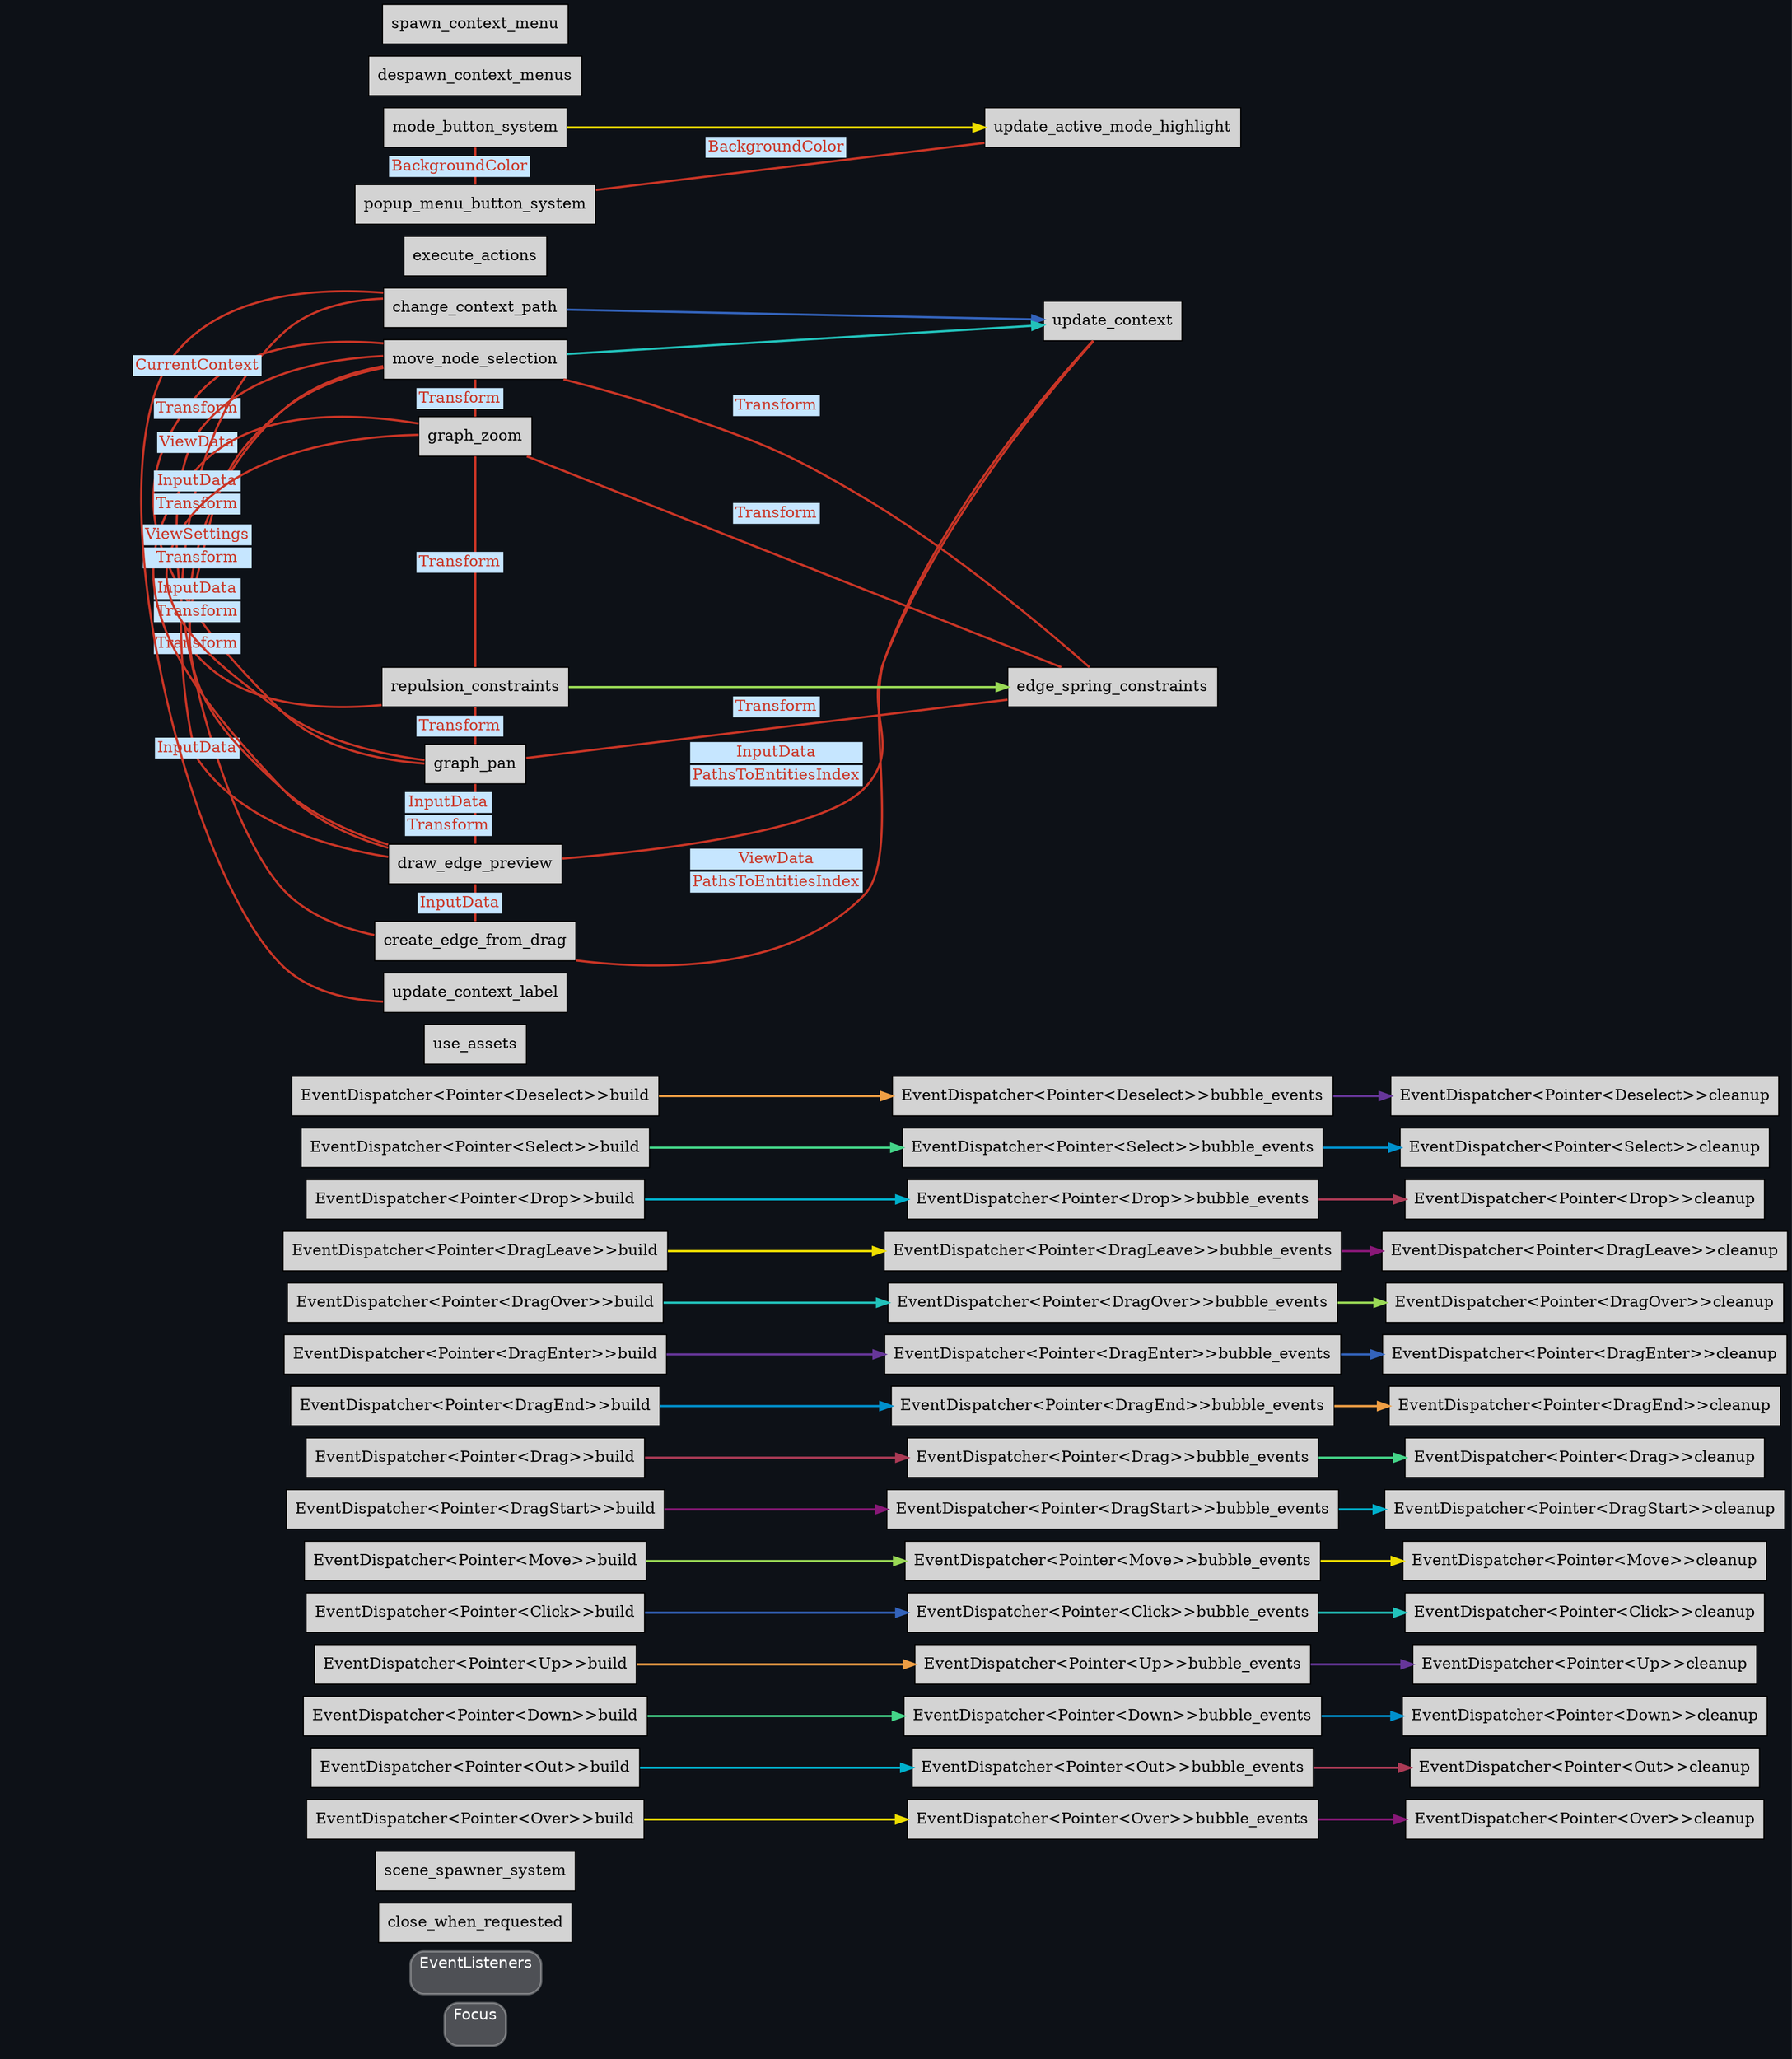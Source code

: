 digraph "" {
	"compound"="true";
	"splines"="spline";
	"rankdir"="LR";
	"bgcolor"="#0d1117";
	"fontname"="Helvetica";
	"nodesep"="0.15";
	edge ["penwidth"="2"];
	node ["shape"="box", "style"="filled"];
	subgraph "clusternode_Set(2)" {
		"style"="rounded,filled";
		"label"="Focus";
		"tooltip"="Focus";
		"fillcolor"="#ffffff44";
		"fontcolor"="#ffffff";
		"color"="#ffffff50";
		"penwidth"="2";
		"set_marker_node_Set(2)" ["style"="invis", "label"="", "height"="0", "shape"="point"]
	}
	
	subgraph "clusternode_Set(42)" {
		"style"="rounded,filled";
		"label"="EventListeners";
		"tooltip"="EventListeners";
		"fillcolor"="#ffffff44";
		"fontcolor"="#ffffff";
		"color"="#ffffff50";
		"penwidth"="2";
		"set_marker_node_Set(42)" ["style"="invis", "label"="", "height"="0", "shape"="point"]
	}
	
	"node_System(0)" ["label"="close_when_requested", "tooltip"="bevy_window::system::close_when_requested"]
	"node_System(1)" ["label"="scene_spawner_system", "tooltip"="bevy_scene::scene_spawner::scene_spawner_system"]
	"node_System(2)" ["label"="EventDispatcher<Pointer<Over>>build", "tooltip"="bevy_eventlistener_core::event_dispatcher::EventDispatcher<bevy_picking_core::events::Pointer<bevy_picking_core::events::Over>>::build"]
	"node_System(3)" ["label"="EventDispatcher<Pointer<Over>>bubble_events", "tooltip"="bevy_eventlistener_core::event_dispatcher::EventDispatcher<bevy_picking_core::events::Pointer<bevy_picking_core::events::Over>>::bubble_events"]
	"node_System(4)" ["label"="EventDispatcher<Pointer<Over>>cleanup", "tooltip"="bevy_eventlistener_core::event_dispatcher::EventDispatcher<bevy_picking_core::events::Pointer<bevy_picking_core::events::Over>>::cleanup"]
	"node_System(5)" ["label"="EventDispatcher<Pointer<Out>>build", "tooltip"="bevy_eventlistener_core::event_dispatcher::EventDispatcher<bevy_picking_core::events::Pointer<bevy_picking_core::events::Out>>::build"]
	"node_System(6)" ["label"="EventDispatcher<Pointer<Out>>bubble_events", "tooltip"="bevy_eventlistener_core::event_dispatcher::EventDispatcher<bevy_picking_core::events::Pointer<bevy_picking_core::events::Out>>::bubble_events"]
	"node_System(7)" ["label"="EventDispatcher<Pointer<Out>>cleanup", "tooltip"="bevy_eventlistener_core::event_dispatcher::EventDispatcher<bevy_picking_core::events::Pointer<bevy_picking_core::events::Out>>::cleanup"]
	"node_System(8)" ["label"="EventDispatcher<Pointer<Down>>build", "tooltip"="bevy_eventlistener_core::event_dispatcher::EventDispatcher<bevy_picking_core::events::Pointer<bevy_picking_core::events::Down>>::build"]
	"node_System(9)" ["label"="EventDispatcher<Pointer<Down>>bubble_events", "tooltip"="bevy_eventlistener_core::event_dispatcher::EventDispatcher<bevy_picking_core::events::Pointer<bevy_picking_core::events::Down>>::bubble_events"]
	"node_System(10)" ["label"="EventDispatcher<Pointer<Down>>cleanup", "tooltip"="bevy_eventlistener_core::event_dispatcher::EventDispatcher<bevy_picking_core::events::Pointer<bevy_picking_core::events::Down>>::cleanup"]
	"node_System(11)" ["label"="EventDispatcher<Pointer<Up>>build", "tooltip"="bevy_eventlistener_core::event_dispatcher::EventDispatcher<bevy_picking_core::events::Pointer<bevy_picking_core::events::Up>>::build"]
	"node_System(12)" ["label"="EventDispatcher<Pointer<Up>>bubble_events", "tooltip"="bevy_eventlistener_core::event_dispatcher::EventDispatcher<bevy_picking_core::events::Pointer<bevy_picking_core::events::Up>>::bubble_events"]
	"node_System(13)" ["label"="EventDispatcher<Pointer<Up>>cleanup", "tooltip"="bevy_eventlistener_core::event_dispatcher::EventDispatcher<bevy_picking_core::events::Pointer<bevy_picking_core::events::Up>>::cleanup"]
	"node_System(14)" ["label"="EventDispatcher<Pointer<Click>>build", "tooltip"="bevy_eventlistener_core::event_dispatcher::EventDispatcher<bevy_picking_core::events::Pointer<bevy_picking_core::events::Click>>::build"]
	"node_System(15)" ["label"="EventDispatcher<Pointer<Click>>bubble_events", "tooltip"="bevy_eventlistener_core::event_dispatcher::EventDispatcher<bevy_picking_core::events::Pointer<bevy_picking_core::events::Click>>::bubble_events"]
	"node_System(16)" ["label"="EventDispatcher<Pointer<Click>>cleanup", "tooltip"="bevy_eventlistener_core::event_dispatcher::EventDispatcher<bevy_picking_core::events::Pointer<bevy_picking_core::events::Click>>::cleanup"]
	"node_System(17)" ["label"="EventDispatcher<Pointer<Move>>build", "tooltip"="bevy_eventlistener_core::event_dispatcher::EventDispatcher<bevy_picking_core::events::Pointer<bevy_picking_core::events::Move>>::build"]
	"node_System(18)" ["label"="EventDispatcher<Pointer<Move>>bubble_events", "tooltip"="bevy_eventlistener_core::event_dispatcher::EventDispatcher<bevy_picking_core::events::Pointer<bevy_picking_core::events::Move>>::bubble_events"]
	"node_System(19)" ["label"="EventDispatcher<Pointer<Move>>cleanup", "tooltip"="bevy_eventlistener_core::event_dispatcher::EventDispatcher<bevy_picking_core::events::Pointer<bevy_picking_core::events::Move>>::cleanup"]
	"node_System(20)" ["label"="EventDispatcher<Pointer<DragStart>>build", "tooltip"="bevy_eventlistener_core::event_dispatcher::EventDispatcher<bevy_picking_core::events::Pointer<bevy_picking_core::events::DragStart>>::build"]
	"node_System(21)" ["label"="EventDispatcher<Pointer<DragStart>>bubble_events", "tooltip"="bevy_eventlistener_core::event_dispatcher::EventDispatcher<bevy_picking_core::events::Pointer<bevy_picking_core::events::DragStart>>::bubble_events"]
	"node_System(22)" ["label"="EventDispatcher<Pointer<DragStart>>cleanup", "tooltip"="bevy_eventlistener_core::event_dispatcher::EventDispatcher<bevy_picking_core::events::Pointer<bevy_picking_core::events::DragStart>>::cleanup"]
	"node_System(23)" ["label"="EventDispatcher<Pointer<Drag>>build", "tooltip"="bevy_eventlistener_core::event_dispatcher::EventDispatcher<bevy_picking_core::events::Pointer<bevy_picking_core::events::Drag>>::build"]
	"node_System(24)" ["label"="EventDispatcher<Pointer<Drag>>bubble_events", "tooltip"="bevy_eventlistener_core::event_dispatcher::EventDispatcher<bevy_picking_core::events::Pointer<bevy_picking_core::events::Drag>>::bubble_events"]
	"node_System(25)" ["label"="EventDispatcher<Pointer<Drag>>cleanup", "tooltip"="bevy_eventlistener_core::event_dispatcher::EventDispatcher<bevy_picking_core::events::Pointer<bevy_picking_core::events::Drag>>::cleanup"]
	"node_System(26)" ["label"="EventDispatcher<Pointer<DragEnd>>build", "tooltip"="bevy_eventlistener_core::event_dispatcher::EventDispatcher<bevy_picking_core::events::Pointer<bevy_picking_core::events::DragEnd>>::build"]
	"node_System(27)" ["label"="EventDispatcher<Pointer<DragEnd>>bubble_events", "tooltip"="bevy_eventlistener_core::event_dispatcher::EventDispatcher<bevy_picking_core::events::Pointer<bevy_picking_core::events::DragEnd>>::bubble_events"]
	"node_System(28)" ["label"="EventDispatcher<Pointer<DragEnd>>cleanup", "tooltip"="bevy_eventlistener_core::event_dispatcher::EventDispatcher<bevy_picking_core::events::Pointer<bevy_picking_core::events::DragEnd>>::cleanup"]
	"node_System(29)" ["label"="EventDispatcher<Pointer<DragEnter>>build", "tooltip"="bevy_eventlistener_core::event_dispatcher::EventDispatcher<bevy_picking_core::events::Pointer<bevy_picking_core::events::DragEnter>>::build"]
	"node_System(30)" ["label"="EventDispatcher<Pointer<DragEnter>>bubble_events", "tooltip"="bevy_eventlistener_core::event_dispatcher::EventDispatcher<bevy_picking_core::events::Pointer<bevy_picking_core::events::DragEnter>>::bubble_events"]
	"node_System(31)" ["label"="EventDispatcher<Pointer<DragEnter>>cleanup", "tooltip"="bevy_eventlistener_core::event_dispatcher::EventDispatcher<bevy_picking_core::events::Pointer<bevy_picking_core::events::DragEnter>>::cleanup"]
	"node_System(32)" ["label"="EventDispatcher<Pointer<DragOver>>build", "tooltip"="bevy_eventlistener_core::event_dispatcher::EventDispatcher<bevy_picking_core::events::Pointer<bevy_picking_core::events::DragOver>>::build"]
	"node_System(33)" ["label"="EventDispatcher<Pointer<DragOver>>bubble_events", "tooltip"="bevy_eventlistener_core::event_dispatcher::EventDispatcher<bevy_picking_core::events::Pointer<bevy_picking_core::events::DragOver>>::bubble_events"]
	"node_System(34)" ["label"="EventDispatcher<Pointer<DragOver>>cleanup", "tooltip"="bevy_eventlistener_core::event_dispatcher::EventDispatcher<bevy_picking_core::events::Pointer<bevy_picking_core::events::DragOver>>::cleanup"]
	"node_System(35)" ["label"="EventDispatcher<Pointer<DragLeave>>build", "tooltip"="bevy_eventlistener_core::event_dispatcher::EventDispatcher<bevy_picking_core::events::Pointer<bevy_picking_core::events::DragLeave>>::build"]
	"node_System(36)" ["label"="EventDispatcher<Pointer<DragLeave>>bubble_events", "tooltip"="bevy_eventlistener_core::event_dispatcher::EventDispatcher<bevy_picking_core::events::Pointer<bevy_picking_core::events::DragLeave>>::bubble_events"]
	"node_System(37)" ["label"="EventDispatcher<Pointer<DragLeave>>cleanup", "tooltip"="bevy_eventlistener_core::event_dispatcher::EventDispatcher<bevy_picking_core::events::Pointer<bevy_picking_core::events::DragLeave>>::cleanup"]
	"node_System(38)" ["label"="EventDispatcher<Pointer<Drop>>build", "tooltip"="bevy_eventlistener_core::event_dispatcher::EventDispatcher<bevy_picking_core::events::Pointer<bevy_picking_core::events::Drop>>::build"]
	"node_System(39)" ["label"="EventDispatcher<Pointer<Drop>>bubble_events", "tooltip"="bevy_eventlistener_core::event_dispatcher::EventDispatcher<bevy_picking_core::events::Pointer<bevy_picking_core::events::Drop>>::bubble_events"]
	"node_System(40)" ["label"="EventDispatcher<Pointer<Drop>>cleanup", "tooltip"="bevy_eventlistener_core::event_dispatcher::EventDispatcher<bevy_picking_core::events::Pointer<bevy_picking_core::events::Drop>>::cleanup"]
	"node_System(41)" ["label"="EventDispatcher<Pointer<Select>>build", "tooltip"="bevy_eventlistener_core::event_dispatcher::EventDispatcher<bevy_picking_core::events::Pointer<bevy_picking_selection::Select>>::build"]
	"node_System(42)" ["label"="EventDispatcher<Pointer<Select>>bubble_events", "tooltip"="bevy_eventlistener_core::event_dispatcher::EventDispatcher<bevy_picking_core::events::Pointer<bevy_picking_selection::Select>>::bubble_events"]
	"node_System(43)" ["label"="EventDispatcher<Pointer<Select>>cleanup", "tooltip"="bevy_eventlistener_core::event_dispatcher::EventDispatcher<bevy_picking_core::events::Pointer<bevy_picking_selection::Select>>::cleanup"]
	"node_System(44)" ["label"="EventDispatcher<Pointer<Deselect>>build", "tooltip"="bevy_eventlistener_core::event_dispatcher::EventDispatcher<bevy_picking_core::events::Pointer<bevy_picking_selection::Deselect>>::build"]
	"node_System(45)" ["label"="EventDispatcher<Pointer<Deselect>>bubble_events", "tooltip"="bevy_eventlistener_core::event_dispatcher::EventDispatcher<bevy_picking_core::events::Pointer<bevy_picking_selection::Deselect>>::bubble_events"]
	"node_System(46)" ["label"="EventDispatcher<Pointer<Deselect>>cleanup", "tooltip"="bevy_eventlistener_core::event_dispatcher::EventDispatcher<bevy_picking_core::events::Pointer<bevy_picking_selection::Deselect>>::cleanup"]
	"node_System(47)" ["label"="use_assets", "tooltip"="karta::vault::use_assets"]
	"node_System(48)" ["label"="change_context_path", "tooltip"="karta::modes::state::change_context_path"]
	"node_System(49)" ["label"="move_node_selection", "tooltip"="karta::modes::move::move_node_selection"]
	"node_System(50)" ["label"="create_edge_from_drag", "tooltip"="karta::modes::edges::create_edge_from_drag"]
	"node_System(51)" ["label"="draw_edge_preview", "tooltip"="karta::modes::edges::draw_edge_preview"]
	"node_System(52)" ["label"="execute_actions", "tooltip"="karta::actions::execute_actions"]
	"node_System(53)" ["label"="graph_zoom", "tooltip"="karta::graph::graph_cam::graph_zoom"]
	"node_System(54)" ["label"="graph_pan", "tooltip"="karta::graph::graph_cam::graph_pan"]
	"node_System(55)" ["label"="update_context", "tooltip"="karta::graph::context::update_context"]
	"node_System(56)" ["label"="repulsion_constraints", "tooltip"="karta::graph::node_types::forces::repulsion_constraints"]
	"node_System(57)" ["label"="edge_spring_constraints", "tooltip"="karta::graph::node_types::forces::edge_spring_constraints"]
	"node_System(58)" ["label"="update_context_label", "tooltip"="karta::ui::update_context_label"]
	"node_System(59)" ["label"="mode_button_system", "tooltip"="karta::ui::mode_menu::mode_button_system"]
	"node_System(60)" ["label"="update_active_mode_highlight", "tooltip"="karta::ui::mode_menu::update_active_mode_highlight"]
	"node_System(61)" ["label"="popup_menu_button_system", "tooltip"="karta::ui::context_menu::popup_menu_button_system"]
	"node_System(62)" ["label"="despawn_context_menus", "tooltip"="karta::ui::context_menu::despawn_context_menus"]
	"node_System(63)" ["label"="spawn_context_menu", "tooltip"="karta::ui::context_menu::spawn_context_menu"]
	"node_System(2)" -> "node_System(3)" ["lhead"="", "ltail"="", "tooltip"="EventDispatcher<Pointer<Over>>build → EventDispatcher<Pointer<Over>>bubble_events", "color"="#eede00"]
	"node_System(3)" -> "node_System(4)" ["lhead"="", "ltail"="", "tooltip"="EventDispatcher<Pointer<Over>>bubble_events → EventDispatcher<Pointer<Over>>cleanup", "color"="#881877"]
	"node_System(5)" -> "node_System(6)" ["lhead"="", "ltail"="", "tooltip"="EventDispatcher<Pointer<Out>>build → EventDispatcher<Pointer<Out>>bubble_events", "color"="#00b0cc"]
	"node_System(6)" -> "node_System(7)" ["lhead"="", "ltail"="", "tooltip"="EventDispatcher<Pointer<Out>>bubble_events → EventDispatcher<Pointer<Out>>cleanup", "color"="#aa3a55"]
	"node_System(8)" -> "node_System(9)" ["lhead"="", "ltail"="", "tooltip"="EventDispatcher<Pointer<Down>>build → EventDispatcher<Pointer<Down>>bubble_events", "color"="#44d488"]
	"node_System(9)" -> "node_System(10)" ["lhead"="", "ltail"="", "tooltip"="EventDispatcher<Pointer<Down>>bubble_events → EventDispatcher<Pointer<Down>>cleanup", "color"="#0090cc"]
	"node_System(11)" -> "node_System(12)" ["lhead"="", "ltail"="", "tooltip"="EventDispatcher<Pointer<Up>>build → EventDispatcher<Pointer<Up>>bubble_events", "color"="#ee9e44"]
	"node_System(12)" -> "node_System(13)" ["lhead"="", "ltail"="", "tooltip"="EventDispatcher<Pointer<Up>>bubble_events → EventDispatcher<Pointer<Up>>cleanup", "color"="#663699"]
	"node_System(14)" -> "node_System(15)" ["lhead"="", "ltail"="", "tooltip"="EventDispatcher<Pointer<Click>>build → EventDispatcher<Pointer<Click>>bubble_events", "color"="#3363bb"]
	"node_System(15)" -> "node_System(16)" ["lhead"="", "ltail"="", "tooltip"="EventDispatcher<Pointer<Click>>bubble_events → EventDispatcher<Pointer<Click>>cleanup", "color"="#22c2bb"]
	"node_System(17)" -> "node_System(18)" ["lhead"="", "ltail"="", "tooltip"="EventDispatcher<Pointer<Move>>build → EventDispatcher<Pointer<Move>>bubble_events", "color"="#99d955"]
	"node_System(18)" -> "node_System(19)" ["lhead"="", "ltail"="", "tooltip"="EventDispatcher<Pointer<Move>>bubble_events → EventDispatcher<Pointer<Move>>cleanup", "color"="#eede00"]
	"node_System(20)" -> "node_System(21)" ["lhead"="", "ltail"="", "tooltip"="EventDispatcher<Pointer<DragStart>>build → EventDispatcher<Pointer<DragStart>>bubble_events", "color"="#881877"]
	"node_System(21)" -> "node_System(22)" ["lhead"="", "ltail"="", "tooltip"="EventDispatcher<Pointer<DragStart>>bubble_events → EventDispatcher<Pointer<DragStart>>cleanup", "color"="#00b0cc"]
	"node_System(23)" -> "node_System(24)" ["lhead"="", "ltail"="", "tooltip"="EventDispatcher<Pointer<Drag>>build → EventDispatcher<Pointer<Drag>>bubble_events", "color"="#aa3a55"]
	"node_System(24)" -> "node_System(25)" ["lhead"="", "ltail"="", "tooltip"="EventDispatcher<Pointer<Drag>>bubble_events → EventDispatcher<Pointer<Drag>>cleanup", "color"="#44d488"]
	"node_System(26)" -> "node_System(27)" ["lhead"="", "ltail"="", "tooltip"="EventDispatcher<Pointer<DragEnd>>build → EventDispatcher<Pointer<DragEnd>>bubble_events", "color"="#0090cc"]
	"node_System(27)" -> "node_System(28)" ["lhead"="", "ltail"="", "tooltip"="EventDispatcher<Pointer<DragEnd>>bubble_events → EventDispatcher<Pointer<DragEnd>>cleanup", "color"="#ee9e44"]
	"node_System(29)" -> "node_System(30)" ["lhead"="", "ltail"="", "tooltip"="EventDispatcher<Pointer<DragEnter>>build → EventDispatcher<Pointer<DragEnter>>bubble_events", "color"="#663699"]
	"node_System(30)" -> "node_System(31)" ["lhead"="", "ltail"="", "tooltip"="EventDispatcher<Pointer<DragEnter>>bubble_events → EventDispatcher<Pointer<DragEnter>>cleanup", "color"="#3363bb"]
	"node_System(32)" -> "node_System(33)" ["lhead"="", "ltail"="", "tooltip"="EventDispatcher<Pointer<DragOver>>build → EventDispatcher<Pointer<DragOver>>bubble_events", "color"="#22c2bb"]
	"node_System(33)" -> "node_System(34)" ["lhead"="", "ltail"="", "tooltip"="EventDispatcher<Pointer<DragOver>>bubble_events → EventDispatcher<Pointer<DragOver>>cleanup", "color"="#99d955"]
	"node_System(35)" -> "node_System(36)" ["lhead"="", "ltail"="", "tooltip"="EventDispatcher<Pointer<DragLeave>>build → EventDispatcher<Pointer<DragLeave>>bubble_events", "color"="#eede00"]
	"node_System(36)" -> "node_System(37)" ["lhead"="", "ltail"="", "tooltip"="EventDispatcher<Pointer<DragLeave>>bubble_events → EventDispatcher<Pointer<DragLeave>>cleanup", "color"="#881877"]
	"node_System(38)" -> "node_System(39)" ["lhead"="", "ltail"="", "tooltip"="EventDispatcher<Pointer<Drop>>build → EventDispatcher<Pointer<Drop>>bubble_events", "color"="#00b0cc"]
	"node_System(39)" -> "node_System(40)" ["lhead"="", "ltail"="", "tooltip"="EventDispatcher<Pointer<Drop>>bubble_events → EventDispatcher<Pointer<Drop>>cleanup", "color"="#aa3a55"]
	"node_System(41)" -> "node_System(42)" ["lhead"="", "ltail"="", "tooltip"="EventDispatcher<Pointer<Select>>build → EventDispatcher<Pointer<Select>>bubble_events", "color"="#44d488"]
	"node_System(42)" -> "node_System(43)" ["lhead"="", "ltail"="", "tooltip"="EventDispatcher<Pointer<Select>>bubble_events → EventDispatcher<Pointer<Select>>cleanup", "color"="#0090cc"]
	"node_System(44)" -> "node_System(45)" ["lhead"="", "ltail"="", "tooltip"="EventDispatcher<Pointer<Deselect>>build → EventDispatcher<Pointer<Deselect>>bubble_events", "color"="#ee9e44"]
	"node_System(45)" -> "node_System(46)" ["lhead"="", "ltail"="", "tooltip"="EventDispatcher<Pointer<Deselect>>bubble_events → EventDispatcher<Pointer<Deselect>>cleanup", "color"="#663699"]
	"node_System(48)" -> "node_System(55)" ["lhead"="", "ltail"="", "tooltip"="change_context_path → SystemTypeSet(update_context\")", "color"="#3363bb"]
	"node_System(49)" -> "node_System(55)" ["lhead"="", "ltail"="", "tooltip"="move_node_selection → SystemTypeSet(update_context\")", "color"="#22c2bb"]
	"node_System(56)" -> "node_System(57)" ["lhead"="", "ltail"="", "tooltip"="repulsion_constraints → edge_spring_constraints", "color"="#99d955"]
	"node_System(59)" -> "node_System(60)" ["lhead"="", "ltail"="", "tooltip"="SystemTypeSet(mode_button_system\") → update_active_mode_highlight", "color"="#eede00"]
	"node_System(49)" -> "node_System(53)" ["dir"="none", "constraint"="false", "color"="#c93526", "fontcolor"="#c93526", "label"=<<table border="0" cellborder="0"><tr><td bgcolor="#c6e6ff">Transform</td></tr></table>>, "labeltooltip"="move_node_selection — graph_zoom"]
	"node_System(49)" -> "node_System(54)" ["dir"="none", "constraint"="false", "color"="#c93526", "fontcolor"="#c93526", "label"=<<table border="0" cellborder="0"><tr><td bgcolor="#c6e6ff">Transform</td></tr></table>>, "labeltooltip"="move_node_selection — graph_pan"]
	"node_System(49)" -> "node_System(56)" ["dir"="none", "constraint"="false", "color"="#c93526", "fontcolor"="#c93526", "label"=<<table border="0" cellborder="0"><tr><td bgcolor="#c6e6ff">Transform</td></tr></table>>, "labeltooltip"="move_node_selection — repulsion_constraints"]
	"node_System(49)" -> "node_System(57)" ["dir"="none", "constraint"="false", "color"="#c93526", "fontcolor"="#c93526", "label"=<<table border="0" cellborder="0"><tr><td bgcolor="#c6e6ff">Transform</td></tr></table>>, "labeltooltip"="move_node_selection — edge_spring_constraints"]
	"node_System(50)" -> "node_System(49)" ["dir"="none", "constraint"="false", "color"="#c93526", "fontcolor"="#c93526", "label"=<<table border="0" cellborder="0"><tr><td bgcolor="#c6e6ff">ViewData</td></tr></table>>, "labeltooltip"="create_edge_from_drag — move_node_selection"]
	"node_System(50)" -> "node_System(51)" ["dir"="none", "constraint"="false", "color"="#c93526", "fontcolor"="#c93526", "label"=<<table border="0" cellborder="0"><tr><td bgcolor="#c6e6ff">InputData</td></tr></table>>, "labeltooltip"="create_edge_from_drag — draw_edge_preview"]
	"node_System(50)" -> "node_System(55)" ["dir"="none", "constraint"="false", "color"="#c93526", "fontcolor"="#c93526", "label"=<<table border="0" cellborder="0"><tr><td bgcolor="#c6e6ff">ViewData</td></tr><tr><td bgcolor="#c6e6ff">PathsToEntitiesIndex</td></tr></table>>, "labeltooltip"="create_edge_from_drag — update_context"]
	"node_System(51)" -> "node_System(48)" ["dir"="none", "constraint"="false", "color"="#c93526", "fontcolor"="#c93526", "label"=<<table border="0" cellborder="0"><tr><td bgcolor="#c6e6ff">InputData</td></tr></table>>, "labeltooltip"="draw_edge_preview — change_context_path"]
	"node_System(51)" -> "node_System(49)" ["dir"="none", "constraint"="false", "color"="#c93526", "fontcolor"="#c93526", "label"=<<table border="0" cellborder="0"><tr><td bgcolor="#c6e6ff">InputData</td></tr><tr><td bgcolor="#c6e6ff">Transform</td></tr></table>>, "labeltooltip"="draw_edge_preview — move_node_selection"]
	"node_System(51)" -> "node_System(53)" ["dir"="none", "constraint"="false", "color"="#c93526", "fontcolor"="#c93526", "label"=<<table border="0" cellborder="0"><tr><td bgcolor="#c6e6ff">InputData</td></tr><tr><td bgcolor="#c6e6ff">Transform</td></tr></table>>, "labeltooltip"="draw_edge_preview — graph_zoom"]
	"node_System(51)" -> "node_System(54)" ["dir"="none", "constraint"="false", "color"="#c93526", "fontcolor"="#c93526", "label"=<<table border="0" cellborder="0"><tr><td bgcolor="#c6e6ff">InputData</td></tr><tr><td bgcolor="#c6e6ff">Transform</td></tr></table>>, "labeltooltip"="draw_edge_preview — graph_pan"]
	"node_System(51)" -> "node_System(55)" ["dir"="none", "constraint"="false", "color"="#c93526", "fontcolor"="#c93526", "label"=<<table border="0" cellborder="0"><tr><td bgcolor="#c6e6ff">InputData</td></tr><tr><td bgcolor="#c6e6ff">PathsToEntitiesIndex</td></tr></table>>, "labeltooltip"="draw_edge_preview — update_context"]
	"node_System(53)" -> "node_System(56)" ["dir"="none", "constraint"="false", "color"="#c93526", "fontcolor"="#c93526", "label"=<<table border="0" cellborder="0"><tr><td bgcolor="#c6e6ff">Transform</td></tr></table>>, "labeltooltip"="graph_zoom — repulsion_constraints"]
	"node_System(53)" -> "node_System(57)" ["dir"="none", "constraint"="false", "color"="#c93526", "fontcolor"="#c93526", "label"=<<table border="0" cellborder="0"><tr><td bgcolor="#c6e6ff">Transform</td></tr></table>>, "labeltooltip"="graph_zoom — edge_spring_constraints"]
	"node_System(54)" -> "node_System(53)" ["dir"="none", "constraint"="false", "color"="#c93526", "fontcolor"="#c93526", "label"=<<table border="0" cellborder="0"><tr><td bgcolor="#c6e6ff">ViewSettings</td></tr><tr><td bgcolor="#c6e6ff">Transform</td></tr></table>>, "labeltooltip"="graph_pan — graph_zoom"]
	"node_System(54)" -> "node_System(56)" ["dir"="none", "constraint"="false", "color"="#c93526", "fontcolor"="#c93526", "label"=<<table border="0" cellborder="0"><tr><td bgcolor="#c6e6ff">Transform</td></tr></table>>, "labeltooltip"="graph_pan — repulsion_constraints"]
	"node_System(54)" -> "node_System(57)" ["dir"="none", "constraint"="false", "color"="#c93526", "fontcolor"="#c93526", "label"=<<table border="0" cellborder="0"><tr><td bgcolor="#c6e6ff">Transform</td></tr></table>>, "labeltooltip"="graph_pan — edge_spring_constraints"]
	"node_System(58)" -> "node_System(48)" ["dir"="none", "constraint"="false", "color"="#c93526", "fontcolor"="#c93526", "label"=<<table border="0" cellborder="0"><tr><td bgcolor="#c6e6ff">CurrentContext</td></tr></table>>, "labeltooltip"="update_context_label — change_context_path"]
	"node_System(61)" -> "node_System(59)" ["dir"="none", "constraint"="false", "color"="#c93526", "fontcolor"="#c93526", "label"=<<table border="0" cellborder="0"><tr><td bgcolor="#c6e6ff">BackgroundColor</td></tr></table>>, "labeltooltip"="popup_menu_button_system — mode_button_system"]
	"node_System(61)" -> "node_System(60)" ["dir"="none", "constraint"="false", "color"="#c93526", "fontcolor"="#c93526", "label"=<<table border="0" cellborder="0"><tr><td bgcolor="#c6e6ff">BackgroundColor</td></tr></table>>, "labeltooltip"="popup_menu_button_system — update_active_mode_highlight"]
}
